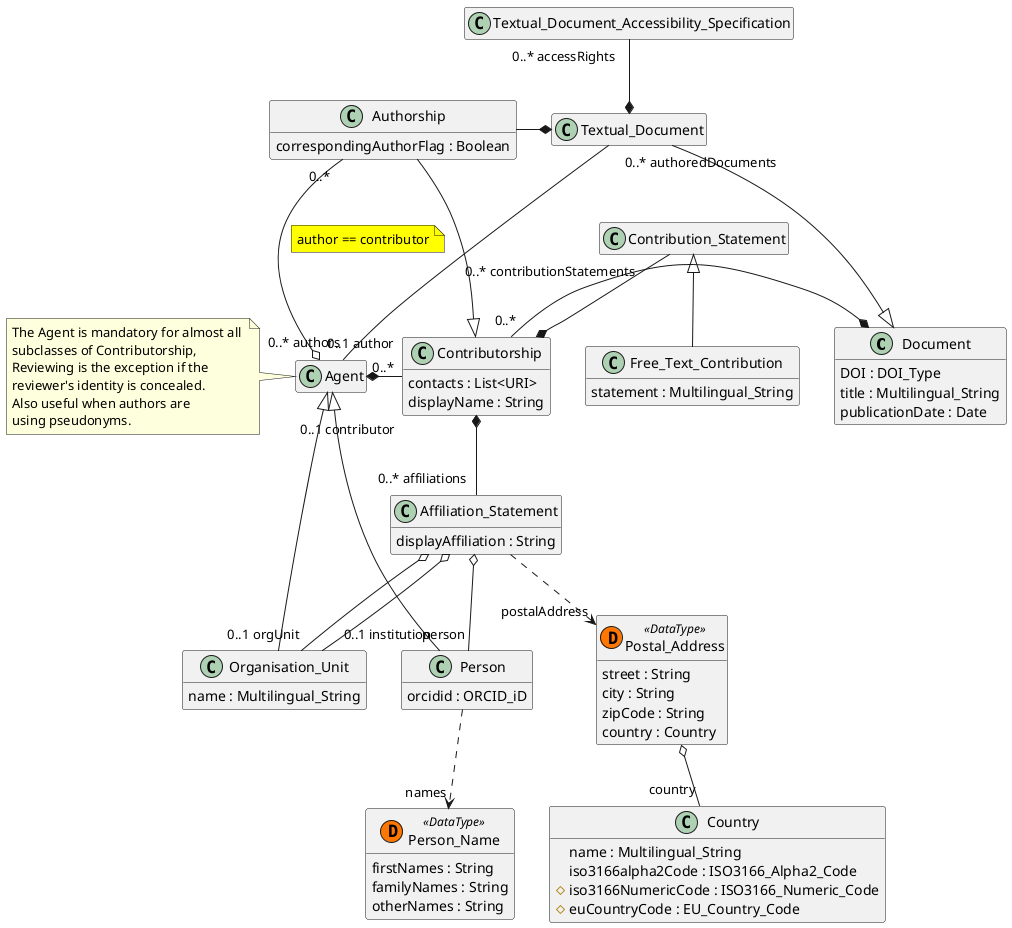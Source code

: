 @startuml
    !startsub common
    	!define datatype(x) class x << (D,#FF7700) DataType>>
    	hide empty members
    !endsub

    !startsub Document
    class "Document"{
        DOI : DOI_Type
        title : Multilingual_String
        publicationDate : Date
    }
    class "Textual_Document"{
    }
    !endsub
    !startsub TDAS
    class "Textual_Document_Accessibility_Specification"{
    }
    !endsub
    class "Agent"{

    }
    class "Organisation_Unit"{
        name : Multilingual_String
    }
    class "Person"{
        orcidid : ORCID_iD
    }
    datatype("Person_Name"){
        firstNames : String
        familyNames : String
        otherNames : String
    }
    class "Authorship"{
        correspondingAuthorFlag : Boolean
    }
    !startsub Contributorship
    class "Contributorship"{
        contacts : List<URI>
        displayName : String
    }
    class "Contribution_Statement"{
    }
    class "Free_Text_Contribution"{
        statement : Multilingual_String
    }
    !endsub
    class "Affiliation_Statement"{
        displayAffiliation : String
    }
   datatype("Postal_Address"){
        street : String
        city : String
        zipCode : String
        country : Country
    }
    class "Country"{
        name : Multilingual_String
        iso3166alpha2Code : ISO3166_Alpha2_Code
        # iso3166NumericCode : ISO3166_Numeric_Code
        # euCountryCode : EU_Country_Code
    }
    "Postal_Address" o-- "country" "Country"
    "Affiliation_Statement" ..> "postalAddress" "Postal_Address"
    "Affiliation_Statement" o-- "0..1 orgUnit" "Organisation_Unit"
    "Affiliation_Statement" o-- "0..1 institution" "Organisation_Unit"
    "Affiliation_Statement" o-- "person" "Person"
    !startsub Contributorship
    "Contribution_Statement" <|-- "Free_Text_Contribution"
    !endsub
    !startsub Contributorship
    "Contributorship" "0..*" -r-* "Document"
    !endsub
    !startsub Contributorship
    "Contributorship" "0..*" -l-* "0..1 contributor" "Agent"
    !endsub
    "Contributorship" *-- "0..* affiliations" "Affiliation_Statement"
    !startsub Contributorship
    "Contributorship" *-u- "0..* contributionStatements" "Contribution_Statement"
    !endsub
    "Authorship" -r-* "Textual_Document"
    "Contributorship" <|-u- "Authorship"
    "Authorship" "0..*" --o "0..1 author" "Agent"
    note on link #yellow: author == contributor
    "Person" .d.> "names" "Person_Name"
    "Agent" <|-d- "Person"
    "Agent" <|-d- "Organisation_Unit"
    !startsub Document
    "Document" <|-u- "Textual_Document"
    !endsub
    "Textual_Document" *-u- "0..* accessRights" "Textual_Document_Accessibility_Specification"
    "Textual_Document" "0..* authoredDocuments" --- "0..* authors" "Agent"
    note left of Agent: The Agent is mandatory for almost all \nsubclasses of Contributorship,\nReviewing is the exception if the \nreviewer's identity is concealed. \nAlso useful when authors are \nusing pseudonyms.
@enduml